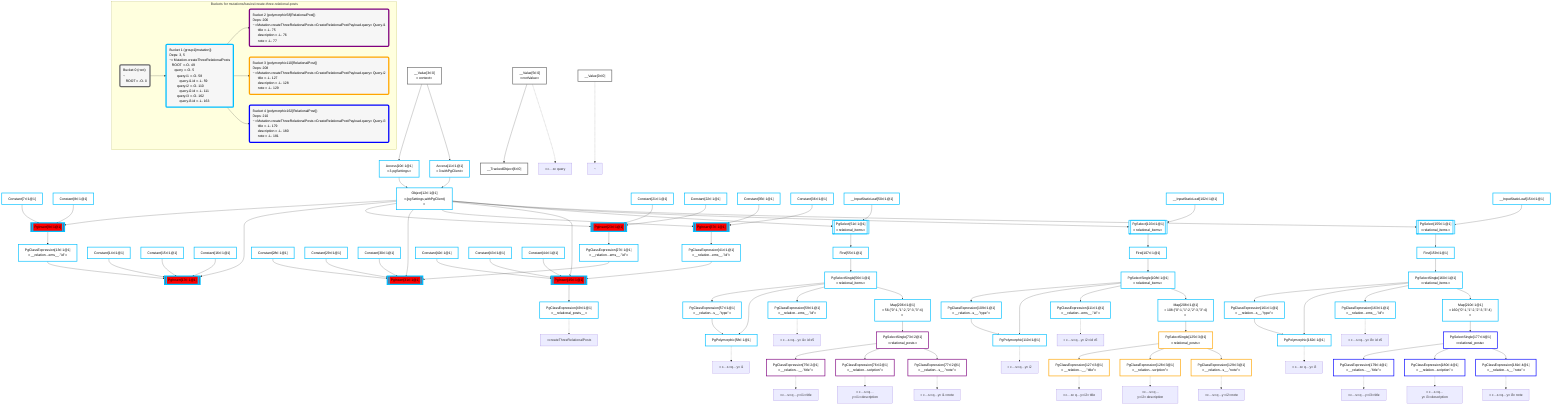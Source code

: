 graph TD
    classDef path fill:#eee,stroke:#000,color:#000
    classDef plan fill:#fff,stroke-width:3px,color:#000
    classDef itemplan fill:#fff,stroke-width:6px,color:#000
    classDef sideeffectplan fill:#f00,stroke-width:6px,color:#000
    classDef bucket fill:#f6f6f6,color:#000,stroke-width:6px,text-align:left


    %% define plans
    __Value0["__Value[0∈0]"]:::plan
    __Value3["__Value[3∈0]<br />ᐸcontextᐳ"]:::plan
    __Value5["__Value[5∈0]<br />ᐸrootValueᐳ"]:::plan
    __TrackedObject6["__TrackedObject[6∈0]"]:::plan
    Constant7["Constant[7∈1@1]"]:::plan
    Constant8["Constant[8∈1@1]"]:::plan
    Access10["Access[10∈1@1]<br />ᐸ3.pgSettingsᐳ"]:::plan
    Access11["Access[11∈1@1]<br />ᐸ3.withPgClientᐳ"]:::plan
    Object12["Object[12∈1@1]<br />ᐸ{pgSettings,withPgClient}ᐳ"]:::plan
    PgInsert9[["PgInsert[9∈1@1]"]]:::sideeffectplan
    PgClassExpression13["PgClassExpression[13∈1@1]<br />ᐸ__relation...ems__.”id”ᐳ"]:::plan
    Constant14["Constant[14∈1@1]"]:::plan
    Constant15["Constant[15∈1@1]"]:::plan
    Constant16["Constant[16∈1@1]"]:::plan
    PgInsert17[["PgInsert[17∈1@1]"]]:::sideeffectplan
    Constant21["Constant[21∈1@1]"]:::plan
    Constant22["Constant[22∈1@1]"]:::plan
    PgInsert23[["PgInsert[23∈1@1]"]]:::sideeffectplan
    PgClassExpression27["PgClassExpression[27∈1@1]<br />ᐸ__relation...ems__.”id”ᐳ"]:::plan
    Constant28["Constant[28∈1@1]"]:::plan
    Constant29["Constant[29∈1@1]"]:::plan
    Constant30["Constant[30∈1@1]"]:::plan
    PgInsert31[["PgInsert[31∈1@1]"]]:::sideeffectplan
    Constant35["Constant[35∈1@1]"]:::plan
    Constant36["Constant[36∈1@1]"]:::plan
    PgInsert37[["PgInsert[37∈1@1]"]]:::sideeffectplan
    PgClassExpression41["PgClassExpression[41∈1@1]<br />ᐸ__relation...ems__.”id”ᐳ"]:::plan
    Constant42["Constant[42∈1@1]"]:::plan
    Constant43["Constant[43∈1@1]"]:::plan
    Constant44["Constant[44∈1@1]"]:::plan
    PgInsert45[["PgInsert[45∈1@1]"]]:::sideeffectplan
    PgClassExpression49["PgClassExpression[49∈1@1]<br />ᐸ__relational_posts__ᐳ"]:::plan
    __InputStaticLeaf50["__InputStaticLeaf[50∈1@1]"]:::plan
    PgSelect51[["PgSelect[51∈1@1]<br />ᐸrelational_itemsᐳ"]]:::plan
    First55["First[55∈1@1]"]:::plan
    PgSelectSingle56["PgSelectSingle[56∈1@1]<br />ᐸrelational_itemsᐳ"]:::plan
    PgClassExpression57["PgClassExpression[57∈1@1]<br />ᐸ__relation...s__.”type”ᐳ"]:::plan
    PgPolymorphic58["PgPolymorphic[58∈1@1]"]:::plan
    PgClassExpression59["PgClassExpression[59∈1@1]<br />ᐸ__relation...ems__.”id”ᐳ"]:::plan
    Map206["Map[206∈1@1]<br />ᐸ56:{”0”:1,”1”:2,”2”:3,”3”:4}ᐳ"]:::plan
    PgSelectSingle73["PgSelectSingle[73∈2@1]<br />ᐸrelational_postsᐳ"]:::plan
    PgClassExpression75["PgClassExpression[75∈2@1]<br />ᐸ__relation...__.”title”ᐳ"]:::plan
    PgClassExpression76["PgClassExpression[76∈2@1]<br />ᐸ__relation...scription”ᐳ"]:::plan
    PgClassExpression77["PgClassExpression[77∈2@1]<br />ᐸ__relation...s__.”note”ᐳ"]:::plan
    __InputStaticLeaf102["__InputStaticLeaf[102∈1@1]"]:::plan
    PgSelect103[["PgSelect[103∈1@1]<br />ᐸrelational_itemsᐳ"]]:::plan
    First107["First[107∈1@1]"]:::plan
    PgSelectSingle108["PgSelectSingle[108∈1@1]<br />ᐸrelational_itemsᐳ"]:::plan
    PgClassExpression109["PgClassExpression[109∈1@1]<br />ᐸ__relation...s__.”type”ᐳ"]:::plan
    PgPolymorphic110["PgPolymorphic[110∈1@1]"]:::plan
    PgClassExpression111["PgClassExpression[111∈1@1]<br />ᐸ__relation...ems__.”id”ᐳ"]:::plan
    Map208["Map[208∈1@1]<br />ᐸ108:{”0”:1,”1”:2,”2”:3,”3”:4}ᐳ"]:::plan
    PgSelectSingle125["PgSelectSingle[125∈3@1]<br />ᐸrelational_postsᐳ"]:::plan
    PgClassExpression127["PgClassExpression[127∈3@1]<br />ᐸ__relation...__.”title”ᐳ"]:::plan
    PgClassExpression128["PgClassExpression[128∈3@1]<br />ᐸ__relation...scription”ᐳ"]:::plan
    PgClassExpression129["PgClassExpression[129∈3@1]<br />ᐸ__relation...s__.”note”ᐳ"]:::plan
    __InputStaticLeaf154["__InputStaticLeaf[154∈1@1]"]:::plan
    PgSelect155[["PgSelect[155∈1@1]<br />ᐸrelational_itemsᐳ"]]:::plan
    First159["First[159∈1@1]"]:::plan
    PgSelectSingle160["PgSelectSingle[160∈1@1]<br />ᐸrelational_itemsᐳ"]:::plan
    PgClassExpression161["PgClassExpression[161∈1@1]<br />ᐸ__relation...s__.”type”ᐳ"]:::plan
    PgPolymorphic162["PgPolymorphic[162∈1@1]"]:::plan
    PgClassExpression163["PgClassExpression[163∈1@1]<br />ᐸ__relation...ems__.”id”ᐳ"]:::plan
    Map210["Map[210∈1@1]<br />ᐸ160:{”0”:1,”1”:2,”2”:3,”3”:4}ᐳ"]:::plan
    PgSelectSingle177["PgSelectSingle[177∈4@1]<br />ᐸrelational_postsᐳ"]:::plan
    PgClassExpression179["PgClassExpression[179∈4@1]<br />ᐸ__relation...__.”title”ᐳ"]:::plan
    PgClassExpression180["PgClassExpression[180∈4@1]<br />ᐸ__relation...scription”ᐳ"]:::plan
    PgClassExpression181["PgClassExpression[181∈4@1]<br />ᐸ__relation...s__.”note”ᐳ"]:::plan

    %% plan dependencies
    __Value5 --> __TrackedObject6
    __Value3 --> Access10
    __Value3 --> Access11
    Access10 & Access11 --> Object12
    Object12 & Constant7 & Constant8 --> PgInsert9
    PgInsert9 --> PgClassExpression13
    Object12 & PgClassExpression13 & Constant14 & Constant15 & Constant16 --> PgInsert17
    Object12 & Constant21 & Constant22 --> PgInsert23
    PgInsert23 --> PgClassExpression27
    Object12 & PgClassExpression27 & Constant28 & Constant29 & Constant30 --> PgInsert31
    Object12 & Constant35 & Constant36 --> PgInsert37
    PgInsert37 --> PgClassExpression41
    Object12 & PgClassExpression41 & Constant42 & Constant43 & Constant44 --> PgInsert45
    PgInsert45 --> PgClassExpression49
    Object12 & __InputStaticLeaf50 --> PgSelect51
    PgSelect51 --> First55
    First55 --> PgSelectSingle56
    PgSelectSingle56 --> PgClassExpression57
    PgSelectSingle56 & PgClassExpression57 --> PgPolymorphic58
    PgSelectSingle56 --> PgClassExpression59
    PgSelectSingle56 --> Map206
    Map206 --> PgSelectSingle73
    PgSelectSingle73 --> PgClassExpression75
    PgSelectSingle73 --> PgClassExpression76
    PgSelectSingle73 --> PgClassExpression77
    Object12 & __InputStaticLeaf102 --> PgSelect103
    PgSelect103 --> First107
    First107 --> PgSelectSingle108
    PgSelectSingle108 --> PgClassExpression109
    PgSelectSingle108 & PgClassExpression109 --> PgPolymorphic110
    PgSelectSingle108 --> PgClassExpression111
    PgSelectSingle108 --> Map208
    Map208 --> PgSelectSingle125
    PgSelectSingle125 --> PgClassExpression127
    PgSelectSingle125 --> PgClassExpression128
    PgSelectSingle125 --> PgClassExpression129
    Object12 & __InputStaticLeaf154 --> PgSelect155
    PgSelect155 --> First159
    First159 --> PgSelectSingle160
    PgSelectSingle160 --> PgClassExpression161
    PgSelectSingle160 & PgClassExpression161 --> PgPolymorphic162
    PgSelectSingle160 --> PgClassExpression163
    PgSelectSingle160 --> Map210
    Map210 --> PgSelectSingle177
    PgSelectSingle177 --> PgClassExpression179
    PgSelectSingle177 --> PgClassExpression180
    PgSelectSingle177 --> PgClassExpression181

    %% plan-to-path relationships
    P0["~"]
    __Value0 -.-> P0
    P5["ᐳc…sᐳquery"]
    __Value5 -.-> P5
    P49["ᐳcreateThreeRelationalPosts"]
    PgClassExpression49 -.-> P49
    P58["ᐳc…sᐳq…yᐳi1"]
    PgPolymorphic58 -.-> P58
    P59["ᐳc…sᐳq…yᐳi1ᐳid x5"]
    PgClassExpression59 -.-> P59
    P75["ᐳc…sᐳq…yᐳi1ᐳtitle"]
    PgClassExpression75 -.-> P75
    P76["ᐳc…sᐳq…yᐳi1ᐳdescription"]
    PgClassExpression76 -.-> P76
    P77["ᐳc…sᐳq…yᐳi1ᐳnote"]
    PgClassExpression77 -.-> P77
    P110["ᐳc…sᐳq…yᐳi2"]
    PgPolymorphic110 -.-> P110
    P111["ᐳc…sᐳq…yᐳi2ᐳid x5"]
    PgClassExpression111 -.-> P111
    P127["ᐳc…sᐳq…yᐳi2ᐳtitle"]
    PgClassExpression127 -.-> P127
    P128["ᐳc…sᐳq…yᐳi2ᐳdescription"]
    PgClassExpression128 -.-> P128
    P129["ᐳc…sᐳq…yᐳi2ᐳnote"]
    PgClassExpression129 -.-> P129
    P162["ᐳc…sᐳq…yᐳi3"]
    PgPolymorphic162 -.-> P162
    P163["ᐳc…sᐳq…yᐳi3ᐳid x5"]
    PgClassExpression163 -.-> P163
    P179["ᐳc…sᐳq…yᐳi3ᐳtitle"]
    PgClassExpression179 -.-> P179
    P180["ᐳc…sᐳq…yᐳi3ᐳdescription"]
    PgClassExpression180 -.-> P180
    P181["ᐳc…sᐳq…yᐳi3ᐳnote"]
    PgClassExpression181 -.-> P181

    subgraph "Buckets for mutations/basics/create-three-relational-posts"
    Bucket0("Bucket 0 (root)<br />~<br />⠀ROOT ᐸ-O- 0"):::bucket
    classDef bucket0 stroke:#696969
    class Bucket0,__Value0,__Value3,__Value5,__TrackedObject6 bucket0
    Bucket1("Bucket 1 (group1[mutation])<br />Deps: 3, 5<br />~ᐳMutation.createThreeRelationalPosts<br />⠀ROOT ᐸ-O- 49<br />⠀⠀query ᐸ-O- 5<br />⠀⠀⠀query.i1 ᐸ-O- 58<br />⠀⠀⠀⠀query.i1.id ᐸ-L- 59<br />⠀⠀⠀query.i2 ᐸ-O- 110<br />⠀⠀⠀⠀query.i2.id ᐸ-L- 111<br />⠀⠀⠀query.i3 ᐸ-O- 162<br />⠀⠀⠀⠀query.i3.id ᐸ-L- 163"):::bucket
    classDef bucket1 stroke:#00bfff
    class Bucket1,Constant7,Constant8,PgInsert9,Access10,Access11,Object12,PgClassExpression13,Constant14,Constant15,Constant16,PgInsert17,Constant21,Constant22,PgInsert23,PgClassExpression27,Constant28,Constant29,Constant30,PgInsert31,Constant35,Constant36,PgInsert37,PgClassExpression41,Constant42,Constant43,Constant44,PgInsert45,PgClassExpression49,__InputStaticLeaf50,PgSelect51,First55,PgSelectSingle56,PgClassExpression57,PgPolymorphic58,PgClassExpression59,__InputStaticLeaf102,PgSelect103,First107,PgSelectSingle108,PgClassExpression109,PgPolymorphic110,PgClassExpression111,__InputStaticLeaf154,PgSelect155,First159,PgSelectSingle160,PgClassExpression161,PgPolymorphic162,PgClassExpression163,Map206,Map208,Map210 bucket1
    Bucket2("Bucket 2 (polymorphic58[RelationalPost])<br />Deps: 206<br />~ᐳMutation.createThreeRelationalPostsᐳCreateRelationalPostPayload.queryᐳQuery.i1<br />⠀⠀title ᐸ-L- 75<br />⠀⠀description ᐸ-L- 76<br />⠀⠀note ᐸ-L- 77"):::bucket
    classDef bucket2 stroke:#7f007f
    class Bucket2,PgSelectSingle73,PgClassExpression75,PgClassExpression76,PgClassExpression77 bucket2
    Bucket3("Bucket 3 (polymorphic110[RelationalPost])<br />Deps: 208<br />~ᐳMutation.createThreeRelationalPostsᐳCreateRelationalPostPayload.queryᐳQuery.i2<br />⠀⠀title ᐸ-L- 127<br />⠀⠀description ᐸ-L- 128<br />⠀⠀note ᐸ-L- 129"):::bucket
    classDef bucket3 stroke:#ffa500
    class Bucket3,PgSelectSingle125,PgClassExpression127,PgClassExpression128,PgClassExpression129 bucket3
    Bucket4("Bucket 4 (polymorphic162[RelationalPost])<br />Deps: 210<br />~ᐳMutation.createThreeRelationalPostsᐳCreateRelationalPostPayload.queryᐳQuery.i3<br />⠀⠀title ᐸ-L- 179<br />⠀⠀description ᐸ-L- 180<br />⠀⠀note ᐸ-L- 181"):::bucket
    classDef bucket4 stroke:#0000ff
    class Bucket4,PgSelectSingle177,PgClassExpression179,PgClassExpression180,PgClassExpression181 bucket4
    Bucket0 --> Bucket1
    Bucket1 --> Bucket2 & Bucket3 & Bucket4
    end